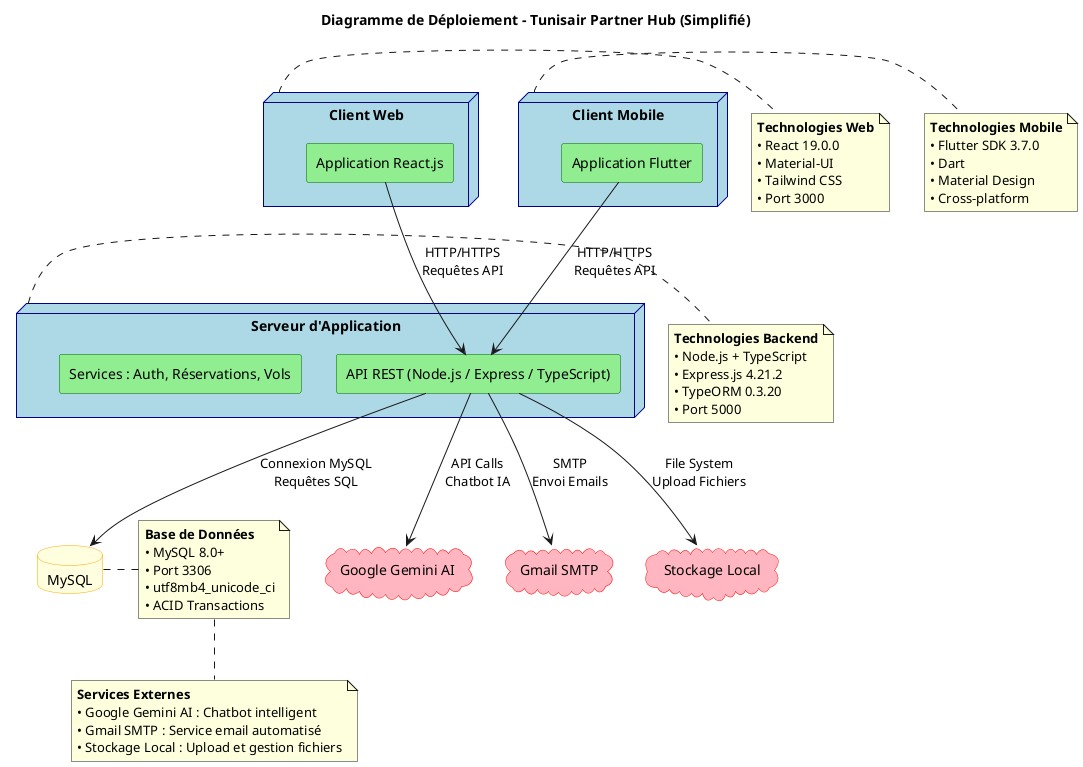 @startuml
title Diagramme de Déploiement – Tunisair Partner Hub (Simplifié)

skinparam componentStyle rectangle

' Définition des couleurs
skinparam node {
    BackgroundColor LightBlue
    BorderColor DarkBlue
}

skinparam component {
    BackgroundColor LightGreen
    BorderColor DarkGreen
}

skinparam database {
    BackgroundColor LightYellow
    BorderColor Orange
}

skinparam cloud {
    BackgroundColor LightPink
    BorderColor Red
}

' === CLIENTS ===
node "Client Web" as ClientWeb {
  component "Application React.js" as ReactApp
}

node "Client Mobile" as ClientMobile {
  component "Application Flutter" as FlutterApp
}

' === SERVEUR ===
node "Serveur d'Application" as AppServer {
  component "API REST (Node.js / Express / TypeScript)" as RestAPI
  component "Services : Auth, Réservations, Vols" as Services
}

' === BASE DE DONNÉES ===
database "MySQL" as MySQL

' === SERVICES EXTERNES ===
cloud "Google Gemini AI" as GeminiAI
cloud "Gmail SMTP" as GmailSMTP
cloud "Stockage Local" as LocalStorage

' === CONNEXIONS ===
ReactApp --> RestAPI : "HTTP/HTTPS\nRequêtes API"
FlutterApp --> RestAPI : "HTTP/HTTPS\nRequêtes API"

RestAPI --> MySQL : "Connexion MySQL\nRequêtes SQL"
RestAPI --> GeminiAI : "API Calls\nChatbot IA"
RestAPI --> GmailSMTP : "SMTP\nEnvoi Emails"
RestAPI --> LocalStorage : "File System\nUpload Fichiers"

' === ANNOTATIONS ===
note right of ClientWeb : **Technologies Web**\n• React 19.0.0\n• Material-UI\n• Tailwind CSS\n• Port 3000

note right of ClientMobile : **Technologies Mobile**\n• Flutter SDK 3.7.0\n• Dart\n• Material Design\n• Cross-platform

note right of AppServer : **Technologies Backend**\n• Node.js + TypeScript\n• Express.js 4.21.2\n• TypeORM 0.3.20\n• Port 5000

note right of MySQL : **Base de Données**\n• MySQL 8.0+\n• Port 3306\n• utf8mb4_unicode_ci\n• ACID Transactions

note bottom : **Services Externes**\n• Google Gemini AI : Chatbot intelligent\n• Gmail SMTP : Service email automatisé\n• Stockage Local : Upload et gestion fichiers

@enduml
